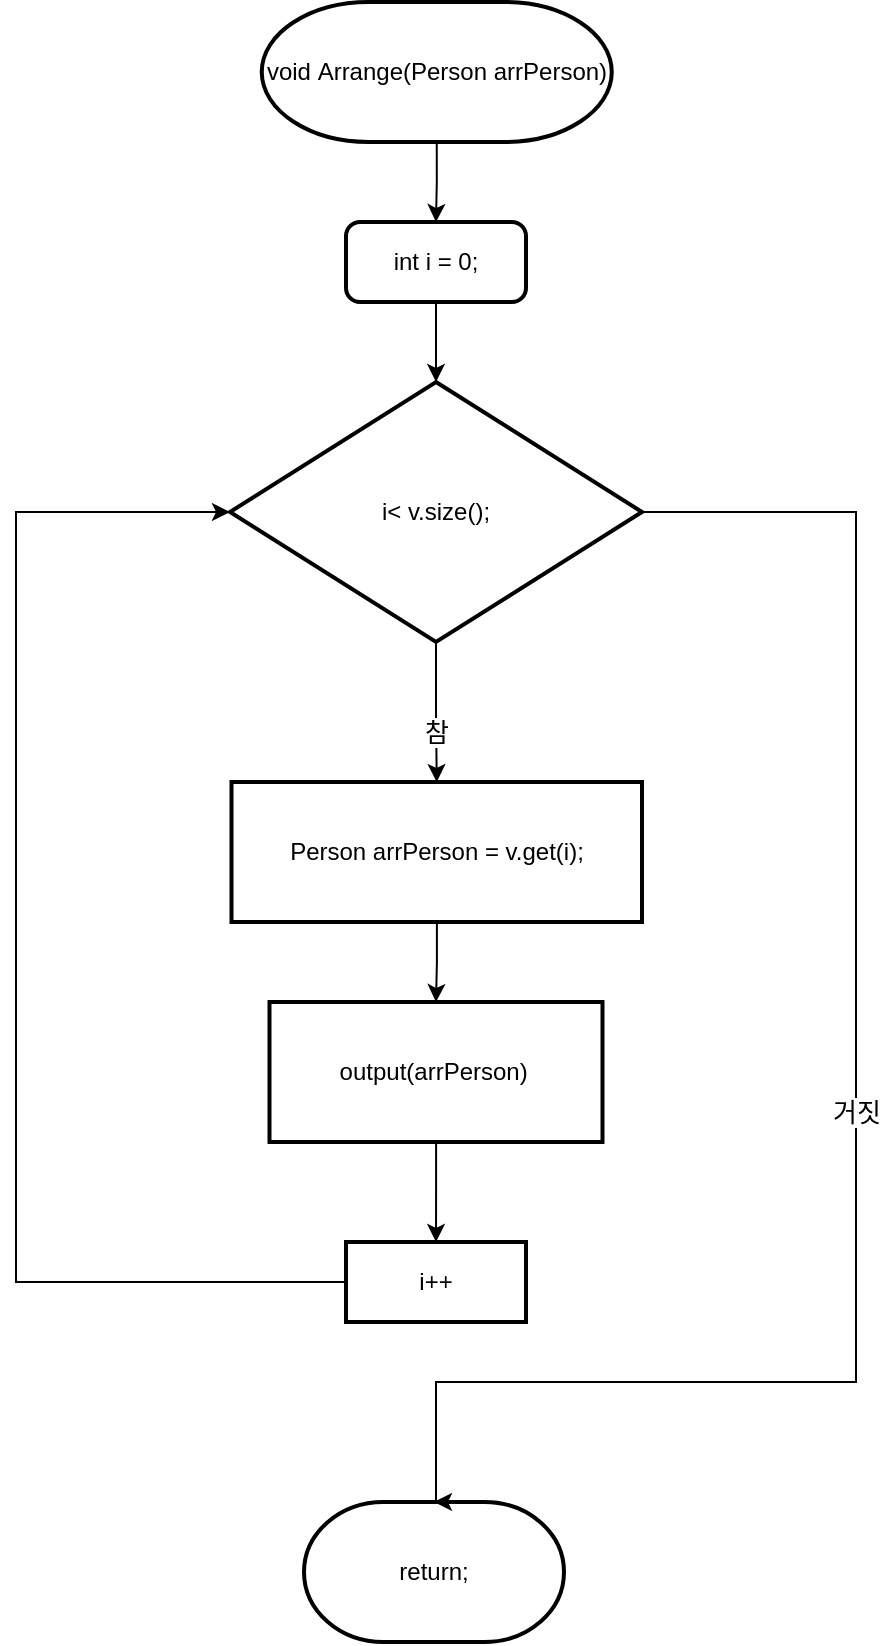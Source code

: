 <mxfile version="14.4.8" type="github">
  <diagram id="C5RBs43oDa-KdzZeNtuy" name="Page-1">
    <mxGraphModel dx="1422" dy="746" grid="1" gridSize="10" guides="1" tooltips="1" connect="1" arrows="1" fold="1" page="1" pageScale="1" pageWidth="827" pageHeight="1169" math="0" shadow="0">
      <root>
        <mxCell id="WIyWlLk6GJQsqaUBKTNV-0" />
        <mxCell id="WIyWlLk6GJQsqaUBKTNV-1" parent="WIyWlLk6GJQsqaUBKTNV-0" />
        <mxCell id="8ZOwr5buo_LH_EpZrVhO-26" style="edgeStyle=orthogonalEdgeStyle;rounded=0;orthogonalLoop=1;jettySize=auto;html=1;entryX=0.5;entryY=0;entryDx=0;entryDy=0;" parent="WIyWlLk6GJQsqaUBKTNV-1" source="8ZOwr5buo_LH_EpZrVhO-1" target="8ZOwr5buo_LH_EpZrVhO-23" edge="1">
          <mxGeometry relative="1" as="geometry" />
        </mxCell>
        <mxCell id="8ZOwr5buo_LH_EpZrVhO-1" value="Person arrPerson = v.get(i);" style="rounded=1;whiteSpace=wrap;html=1;absoluteArcSize=1;arcSize=0;strokeWidth=2;" parent="WIyWlLk6GJQsqaUBKTNV-1" vertex="1">
          <mxGeometry x="377.75" y="420" width="205.25" height="70" as="geometry" />
        </mxCell>
        <mxCell id="8ZOwr5buo_LH_EpZrVhO-5" style="edgeStyle=orthogonalEdgeStyle;rounded=0;orthogonalLoop=1;jettySize=auto;html=1;exitX=0.5;exitY=1;exitDx=0;exitDy=0;exitPerimeter=0;entryX=0.5;entryY=0;entryDx=0;entryDy=0;fontSize=13;" parent="WIyWlLk6GJQsqaUBKTNV-1" source="8ZOwr5buo_LH_EpZrVhO-6" target="8ZOwr5buo_LH_EpZrVhO-14" edge="1">
          <mxGeometry relative="1" as="geometry" />
        </mxCell>
        <mxCell id="8ZOwr5buo_LH_EpZrVhO-6" value="&lt;span style=&quot;text-align: left&quot;&gt;void&amp;nbsp;&lt;/span&gt;&lt;span style=&quot;text-align: left&quot;&gt;Arrange(Person arrPerson)&lt;/span&gt;" style="strokeWidth=2;html=1;shape=mxgraph.flowchart.terminator;whiteSpace=wrap;" parent="WIyWlLk6GJQsqaUBKTNV-1" vertex="1">
          <mxGeometry x="392.88" y="30" width="175" height="70" as="geometry" />
        </mxCell>
        <mxCell id="8ZOwr5buo_LH_EpZrVhO-7" value="return;" style="strokeWidth=2;html=1;shape=mxgraph.flowchart.terminator;whiteSpace=wrap;" parent="WIyWlLk6GJQsqaUBKTNV-1" vertex="1">
          <mxGeometry x="414" y="780" width="130" height="70" as="geometry" />
        </mxCell>
        <mxCell id="8ZOwr5buo_LH_EpZrVhO-10" value="참" style="edgeStyle=orthogonalEdgeStyle;rounded=0;orthogonalLoop=1;jettySize=auto;html=1;exitX=0.5;exitY=1;exitDx=0;exitDy=0;exitPerimeter=0;entryX=0.5;entryY=0;entryDx=0;entryDy=0;fontSize=13;" parent="WIyWlLk6GJQsqaUBKTNV-1" source="8ZOwr5buo_LH_EpZrVhO-12" target="8ZOwr5buo_LH_EpZrVhO-1" edge="1">
          <mxGeometry y="-10" relative="1" as="geometry">
            <mxPoint as="offset" />
            <mxPoint x="480" y="390" as="targetPoint" />
          </mxGeometry>
        </mxCell>
        <mxCell id="8ZOwr5buo_LH_EpZrVhO-11" value="거짓" style="edgeStyle=orthogonalEdgeStyle;rounded=0;orthogonalLoop=1;jettySize=auto;html=1;exitX=1;exitY=0.5;exitDx=0;exitDy=0;exitPerimeter=0;fontSize=13;entryX=0.5;entryY=0;entryDx=0;entryDy=0;entryPerimeter=0;" parent="WIyWlLk6GJQsqaUBKTNV-1" source="8ZOwr5buo_LH_EpZrVhO-12" target="8ZOwr5buo_LH_EpZrVhO-7" edge="1">
          <mxGeometry relative="1" as="geometry">
            <mxPoint x="590.5" y="760" as="targetPoint" />
            <Array as="points">
              <mxPoint x="690" y="285" />
              <mxPoint x="690" y="720" />
              <mxPoint x="480" y="720" />
            </Array>
          </mxGeometry>
        </mxCell>
        <mxCell id="8ZOwr5buo_LH_EpZrVhO-12" value="i&amp;lt; v.size();" style="strokeWidth=2;html=1;shape=mxgraph.flowchart.decision;whiteSpace=wrap;" parent="WIyWlLk6GJQsqaUBKTNV-1" vertex="1">
          <mxGeometry x="377" y="220" width="206" height="130" as="geometry" />
        </mxCell>
        <mxCell id="8ZOwr5buo_LH_EpZrVhO-13" style="edgeStyle=orthogonalEdgeStyle;rounded=0;orthogonalLoop=1;jettySize=auto;html=1;exitX=0.5;exitY=1;exitDx=0;exitDy=0;entryX=0.5;entryY=0;entryDx=0;entryDy=0;entryPerimeter=0;fontSize=13;" parent="WIyWlLk6GJQsqaUBKTNV-1" source="8ZOwr5buo_LH_EpZrVhO-14" target="8ZOwr5buo_LH_EpZrVhO-12" edge="1">
          <mxGeometry relative="1" as="geometry" />
        </mxCell>
        <mxCell id="8ZOwr5buo_LH_EpZrVhO-14" value="int i = 0;" style="rounded=1;whiteSpace=wrap;html=1;absoluteArcSize=1;arcSize=14;strokeWidth=2;" parent="WIyWlLk6GJQsqaUBKTNV-1" vertex="1">
          <mxGeometry x="435" y="140" width="90" height="40" as="geometry" />
        </mxCell>
        <mxCell id="8ZOwr5buo_LH_EpZrVhO-20" style="edgeStyle=orthogonalEdgeStyle;rounded=0;orthogonalLoop=1;jettySize=auto;html=1;exitX=0;exitY=0.5;exitDx=0;exitDy=0;entryX=0;entryY=0.5;entryDx=0;entryDy=0;entryPerimeter=0;" parent="WIyWlLk6GJQsqaUBKTNV-1" source="8ZOwr5buo_LH_EpZrVhO-17" target="8ZOwr5buo_LH_EpZrVhO-12" edge="1">
          <mxGeometry relative="1" as="geometry">
            <Array as="points">
              <mxPoint x="270" y="670" />
              <mxPoint x="270" y="285" />
            </Array>
          </mxGeometry>
        </mxCell>
        <mxCell id="8ZOwr5buo_LH_EpZrVhO-17" value="i++" style="rounded=1;whiteSpace=wrap;html=1;absoluteArcSize=1;arcSize=0;strokeWidth=2;" parent="WIyWlLk6GJQsqaUBKTNV-1" vertex="1">
          <mxGeometry x="435" y="650" width="90" height="40" as="geometry" />
        </mxCell>
        <mxCell id="8ZOwr5buo_LH_EpZrVhO-25" style="edgeStyle=orthogonalEdgeStyle;rounded=0;orthogonalLoop=1;jettySize=auto;html=1;entryX=0.5;entryY=0;entryDx=0;entryDy=0;" parent="WIyWlLk6GJQsqaUBKTNV-1" source="8ZOwr5buo_LH_EpZrVhO-23" target="8ZOwr5buo_LH_EpZrVhO-17" edge="1">
          <mxGeometry relative="1" as="geometry" />
        </mxCell>
        <mxCell id="8ZOwr5buo_LH_EpZrVhO-23" value="&lt;span style=&quot;font-family: &amp;#34;helvetica&amp;#34; ; text-align: left&quot;&gt;output(arrPerson)&amp;nbsp;&lt;/span&gt;" style="rounded=1;whiteSpace=wrap;html=1;absoluteArcSize=1;arcSize=0;strokeWidth=2;" parent="WIyWlLk6GJQsqaUBKTNV-1" vertex="1">
          <mxGeometry x="396.75" y="530" width="166.5" height="70" as="geometry" />
        </mxCell>
      </root>
    </mxGraphModel>
  </diagram>
</mxfile>
